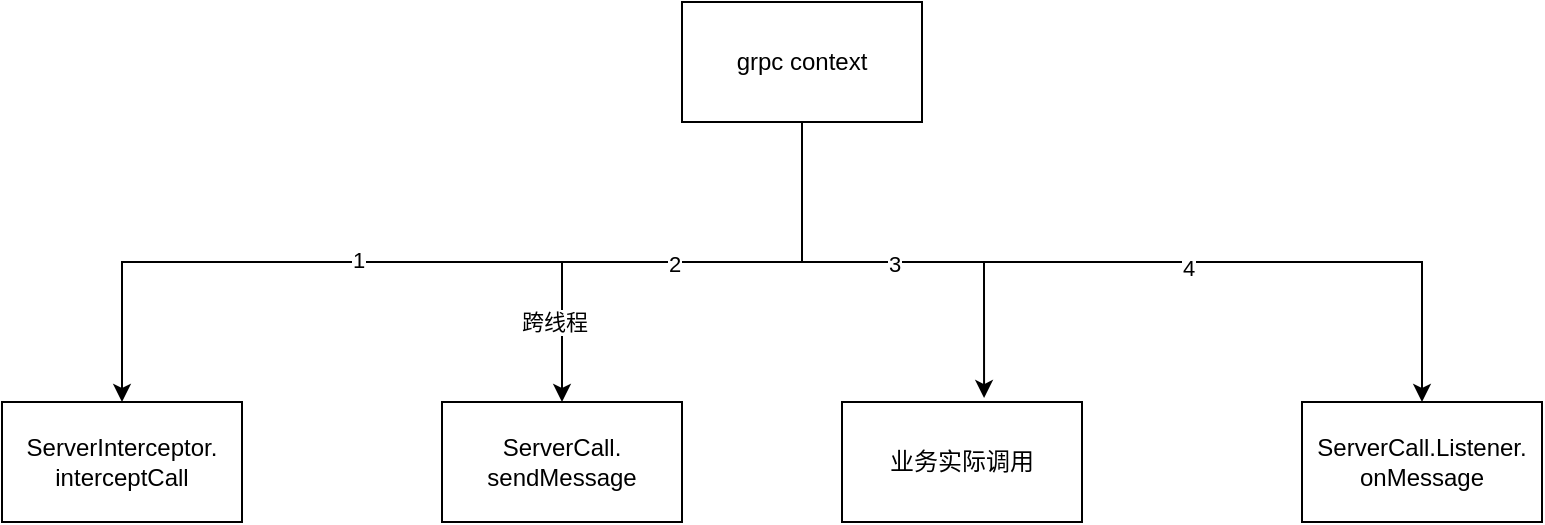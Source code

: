 <mxfile version="13.4.4" type="github"><diagram id="h0EVUo_0GBIH3iZ9Nq9A" name="Page-1"><mxGraphModel dx="1073" dy="1904" grid="1" gridSize="10" guides="1" tooltips="1" connect="1" arrows="1" fold="1" page="1" pageScale="1" pageWidth="827" pageHeight="1169" math="0" shadow="0"><root><mxCell id="0"/><mxCell id="1" parent="0"/><mxCell id="Cdiz3sNEkAfIHFE1qUjx-1" value="ServerCall.&lt;br&gt;sendMessage" style="rounded=0;whiteSpace=wrap;html=1;" vertex="1" parent="1"><mxGeometry x="380" y="-740" width="120" height="60" as="geometry"/></mxCell><mxCell id="Cdiz3sNEkAfIHFE1qUjx-2" value="ServerCall.Listener.&lt;br&gt;onMessage" style="rounded=0;whiteSpace=wrap;html=1;" vertex="1" parent="1"><mxGeometry x="810" y="-740" width="120" height="60" as="geometry"/></mxCell><mxCell id="Cdiz3sNEkAfIHFE1qUjx-5" value="业务实际调用" style="rounded=0;whiteSpace=wrap;html=1;" vertex="1" parent="1"><mxGeometry x="580" y="-740" width="120" height="60" as="geometry"/></mxCell><mxCell id="Cdiz3sNEkAfIHFE1qUjx-11" value="ServerInterceptor.&lt;br&gt;interceptCall" style="rounded=0;whiteSpace=wrap;html=1;" vertex="1" parent="1"><mxGeometry x="160" y="-740" width="120" height="60" as="geometry"/></mxCell><mxCell id="Cdiz3sNEkAfIHFE1qUjx-18" style="edgeStyle=orthogonalEdgeStyle;rounded=0;orthogonalLoop=1;jettySize=auto;html=1;exitX=0.5;exitY=1;exitDx=0;exitDy=0;" edge="1" parent="1" source="Cdiz3sNEkAfIHFE1qUjx-16" target="Cdiz3sNEkAfIHFE1qUjx-11"><mxGeometry relative="1" as="geometry"/></mxCell><mxCell id="Cdiz3sNEkAfIHFE1qUjx-25" value="1" style="edgeLabel;html=1;align=center;verticalAlign=middle;resizable=0;points=[];" vertex="1" connectable="0" parent="Cdiz3sNEkAfIHFE1qUjx-18"><mxGeometry x="0.217" y="-1" relative="1" as="geometry"><mxPoint as="offset"/></mxGeometry></mxCell><mxCell id="Cdiz3sNEkAfIHFE1qUjx-19" style="edgeStyle=orthogonalEdgeStyle;rounded=0;orthogonalLoop=1;jettySize=auto;html=1;exitX=0.5;exitY=1;exitDx=0;exitDy=0;" edge="1" parent="1" source="Cdiz3sNEkAfIHFE1qUjx-16" target="Cdiz3sNEkAfIHFE1qUjx-1"><mxGeometry relative="1" as="geometry"/></mxCell><mxCell id="Cdiz3sNEkAfIHFE1qUjx-24" value="跨线程" style="edgeLabel;html=1;align=center;verticalAlign=middle;resizable=0;points=[];" vertex="1" connectable="0" parent="Cdiz3sNEkAfIHFE1qUjx-19"><mxGeometry x="0.692" y="-4" relative="1" as="geometry"><mxPoint as="offset"/></mxGeometry></mxCell><mxCell id="Cdiz3sNEkAfIHFE1qUjx-26" value="2" style="edgeLabel;html=1;align=center;verticalAlign=middle;resizable=0;points=[];" vertex="1" connectable="0" parent="Cdiz3sNEkAfIHFE1qUjx-19"><mxGeometry x="0.031" y="1" relative="1" as="geometry"><mxPoint as="offset"/></mxGeometry></mxCell><mxCell id="Cdiz3sNEkAfIHFE1qUjx-21" style="edgeStyle=orthogonalEdgeStyle;rounded=0;orthogonalLoop=1;jettySize=auto;html=1;exitX=0.5;exitY=1;exitDx=0;exitDy=0;entryX=0.592;entryY=-0.033;entryDx=0;entryDy=0;entryPerimeter=0;" edge="1" parent="1" source="Cdiz3sNEkAfIHFE1qUjx-16" target="Cdiz3sNEkAfIHFE1qUjx-5"><mxGeometry relative="1" as="geometry"><mxPoint x="620" y="-680" as="targetPoint"/><Array as="points"><mxPoint x="560" y="-810"/><mxPoint x="651" y="-810"/></Array></mxGeometry></mxCell><mxCell id="Cdiz3sNEkAfIHFE1qUjx-23" style="edgeStyle=orthogonalEdgeStyle;rounded=0;orthogonalLoop=1;jettySize=auto;html=1;entryX=0.5;entryY=0;entryDx=0;entryDy=0;exitX=0.5;exitY=1;exitDx=0;exitDy=0;" edge="1" parent="1" source="Cdiz3sNEkAfIHFE1qUjx-16" target="Cdiz3sNEkAfIHFE1qUjx-2"><mxGeometry relative="1" as="geometry"/></mxCell><mxCell id="Cdiz3sNEkAfIHFE1qUjx-27" value="3" style="edgeLabel;html=1;align=center;verticalAlign=middle;resizable=0;points=[];" vertex="1" connectable="0" parent="Cdiz3sNEkAfIHFE1qUjx-23"><mxGeometry x="-0.689" y="46" relative="1" as="geometry"><mxPoint x="46" y="47" as="offset"/></mxGeometry></mxCell><mxCell id="Cdiz3sNEkAfIHFE1qUjx-28" value="4" style="edgeLabel;html=1;align=center;verticalAlign=middle;resizable=0;points=[];" vertex="1" connectable="0" parent="Cdiz3sNEkAfIHFE1qUjx-23"><mxGeometry x="0.169" y="-3" relative="1" as="geometry"><mxPoint as="offset"/></mxGeometry></mxCell><mxCell id="Cdiz3sNEkAfIHFE1qUjx-16" value="grpc context" style="rounded=0;whiteSpace=wrap;html=1;" vertex="1" parent="1"><mxGeometry x="500" y="-940" width="120" height="60" as="geometry"/></mxCell></root></mxGraphModel></diagram></mxfile>